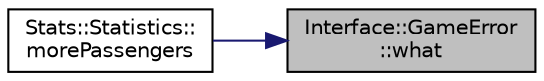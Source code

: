 digraph "Interface::GameError::what"
{
 // LATEX_PDF_SIZE
  edge [fontname="Helvetica",fontsize="10",labelfontname="Helvetica",labelfontsize="10"];
  node [fontname="Helvetica",fontsize="10",shape=record];
  rankdir="RL";
  Node1 [label="Interface::GameError\l::what",height=0.2,width=0.4,color="black", fillcolor="grey75", style="filled", fontcolor="black",tooltip="Implements std::exception interface."];
  Node1 -> Node2 [dir="back",color="midnightblue",fontsize="10",style="solid",fontname="Helvetica"];
  Node2 [label="Stats::Statistics::\lmorePassengers",height=0.2,width=0.4,color="black", fillcolor="white", style="filled",URL="$class_stats_1_1_statistics.html#aeb88c55666ea55a06204e8242f953b86",tooltip="some amount of passengers is added/removed"];
}
